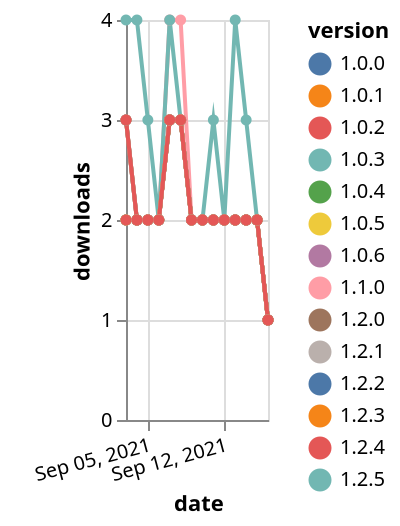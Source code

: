 {"$schema": "https://vega.github.io/schema/vega-lite/v5.json", "description": "A simple bar chart with embedded data.", "data": {"values": [{"date": "2021-09-03", "total": 706, "delta": 2, "version": "1.0.4"}, {"date": "2021-09-04", "total": 708, "delta": 2, "version": "1.0.4"}, {"date": "2021-09-05", "total": 710, "delta": 2, "version": "1.0.4"}, {"date": "2021-09-06", "total": 712, "delta": 2, "version": "1.0.4"}, {"date": "2021-09-07", "total": 715, "delta": 3, "version": "1.0.4"}, {"date": "2021-09-08", "total": 718, "delta": 3, "version": "1.0.4"}, {"date": "2021-09-09", "total": 720, "delta": 2, "version": "1.0.4"}, {"date": "2021-09-10", "total": 722, "delta": 2, "version": "1.0.4"}, {"date": "2021-09-11", "total": 724, "delta": 2, "version": "1.0.4"}, {"date": "2021-09-12", "total": 726, "delta": 2, "version": "1.0.4"}, {"date": "2021-09-13", "total": 728, "delta": 2, "version": "1.0.4"}, {"date": "2021-09-14", "total": 730, "delta": 2, "version": "1.0.4"}, {"date": "2021-09-15", "total": 732, "delta": 2, "version": "1.0.4"}, {"date": "2021-09-16", "total": 733, "delta": 1, "version": "1.0.4"}, {"date": "2021-09-03", "total": 465, "delta": 2, "version": "1.1.0"}, {"date": "2021-09-04", "total": 467, "delta": 2, "version": "1.1.0"}, {"date": "2021-09-05", "total": 469, "delta": 2, "version": "1.1.0"}, {"date": "2021-09-06", "total": 471, "delta": 2, "version": "1.1.0"}, {"date": "2021-09-07", "total": 475, "delta": 4, "version": "1.1.0"}, {"date": "2021-09-08", "total": 479, "delta": 4, "version": "1.1.0"}, {"date": "2021-09-09", "total": 481, "delta": 2, "version": "1.1.0"}, {"date": "2021-09-10", "total": 483, "delta": 2, "version": "1.1.0"}, {"date": "2021-09-11", "total": 485, "delta": 2, "version": "1.1.0"}, {"date": "2021-09-12", "total": 487, "delta": 2, "version": "1.1.0"}, {"date": "2021-09-13", "total": 489, "delta": 2, "version": "1.1.0"}, {"date": "2021-09-14", "total": 491, "delta": 2, "version": "1.1.0"}, {"date": "2021-09-15", "total": 493, "delta": 2, "version": "1.1.0"}, {"date": "2021-09-16", "total": 494, "delta": 1, "version": "1.1.0"}, {"date": "2021-09-03", "total": 1019, "delta": 2, "version": "1.0.1"}, {"date": "2021-09-04", "total": 1021, "delta": 2, "version": "1.0.1"}, {"date": "2021-09-05", "total": 1023, "delta": 2, "version": "1.0.1"}, {"date": "2021-09-06", "total": 1025, "delta": 2, "version": "1.0.1"}, {"date": "2021-09-07", "total": 1028, "delta": 3, "version": "1.0.1"}, {"date": "2021-09-08", "total": 1031, "delta": 3, "version": "1.0.1"}, {"date": "2021-09-09", "total": 1033, "delta": 2, "version": "1.0.1"}, {"date": "2021-09-10", "total": 1035, "delta": 2, "version": "1.0.1"}, {"date": "2021-09-11", "total": 1037, "delta": 2, "version": "1.0.1"}, {"date": "2021-09-12", "total": 1039, "delta": 2, "version": "1.0.1"}, {"date": "2021-09-13", "total": 1041, "delta": 2, "version": "1.0.1"}, {"date": "2021-09-14", "total": 1043, "delta": 2, "version": "1.0.1"}, {"date": "2021-09-15", "total": 1045, "delta": 2, "version": "1.0.1"}, {"date": "2021-09-16", "total": 1046, "delta": 1, "version": "1.0.1"}, {"date": "2021-09-03", "total": 1060, "delta": 2, "version": "1.0.0"}, {"date": "2021-09-04", "total": 1062, "delta": 2, "version": "1.0.0"}, {"date": "2021-09-05", "total": 1064, "delta": 2, "version": "1.0.0"}, {"date": "2021-09-06", "total": 1066, "delta": 2, "version": "1.0.0"}, {"date": "2021-09-07", "total": 1069, "delta": 3, "version": "1.0.0"}, {"date": "2021-09-08", "total": 1072, "delta": 3, "version": "1.0.0"}, {"date": "2021-09-09", "total": 1074, "delta": 2, "version": "1.0.0"}, {"date": "2021-09-10", "total": 1076, "delta": 2, "version": "1.0.0"}, {"date": "2021-09-11", "total": 1078, "delta": 2, "version": "1.0.0"}, {"date": "2021-09-12", "total": 1080, "delta": 2, "version": "1.0.0"}, {"date": "2021-09-13", "total": 1082, "delta": 2, "version": "1.0.0"}, {"date": "2021-09-14", "total": 1084, "delta": 2, "version": "1.0.0"}, {"date": "2021-09-15", "total": 1086, "delta": 2, "version": "1.0.0"}, {"date": "2021-09-16", "total": 1087, "delta": 1, "version": "1.0.0"}, {"date": "2021-09-03", "total": 543, "delta": 2, "version": "1.0.6"}, {"date": "2021-09-04", "total": 545, "delta": 2, "version": "1.0.6"}, {"date": "2021-09-05", "total": 547, "delta": 2, "version": "1.0.6"}, {"date": "2021-09-06", "total": 549, "delta": 2, "version": "1.0.6"}, {"date": "2021-09-07", "total": 552, "delta": 3, "version": "1.0.6"}, {"date": "2021-09-08", "total": 555, "delta": 3, "version": "1.0.6"}, {"date": "2021-09-09", "total": 557, "delta": 2, "version": "1.0.6"}, {"date": "2021-09-10", "total": 559, "delta": 2, "version": "1.0.6"}, {"date": "2021-09-11", "total": 561, "delta": 2, "version": "1.0.6"}, {"date": "2021-09-12", "total": 563, "delta": 2, "version": "1.0.6"}, {"date": "2021-09-13", "total": 565, "delta": 2, "version": "1.0.6"}, {"date": "2021-09-14", "total": 567, "delta": 2, "version": "1.0.6"}, {"date": "2021-09-15", "total": 569, "delta": 2, "version": "1.0.6"}, {"date": "2021-09-16", "total": 570, "delta": 1, "version": "1.0.6"}, {"date": "2021-09-03", "total": 223, "delta": 3, "version": "1.2.2"}, {"date": "2021-09-04", "total": 225, "delta": 2, "version": "1.2.2"}, {"date": "2021-09-05", "total": 227, "delta": 2, "version": "1.2.2"}, {"date": "2021-09-06", "total": 229, "delta": 2, "version": "1.2.2"}, {"date": "2021-09-07", "total": 232, "delta": 3, "version": "1.2.2"}, {"date": "2021-09-08", "total": 235, "delta": 3, "version": "1.2.2"}, {"date": "2021-09-09", "total": 237, "delta": 2, "version": "1.2.2"}, {"date": "2021-09-10", "total": 239, "delta": 2, "version": "1.2.2"}, {"date": "2021-09-11", "total": 241, "delta": 2, "version": "1.2.2"}, {"date": "2021-09-12", "total": 243, "delta": 2, "version": "1.2.2"}, {"date": "2021-09-13", "total": 245, "delta": 2, "version": "1.2.2"}, {"date": "2021-09-14", "total": 247, "delta": 2, "version": "1.2.2"}, {"date": "2021-09-15", "total": 249, "delta": 2, "version": "1.2.2"}, {"date": "2021-09-16", "total": 250, "delta": 1, "version": "1.2.2"}, {"date": "2021-09-03", "total": 142, "delta": 4, "version": "1.2.5"}, {"date": "2021-09-04", "total": 146, "delta": 4, "version": "1.2.5"}, {"date": "2021-09-05", "total": 149, "delta": 3, "version": "1.2.5"}, {"date": "2021-09-06", "total": 151, "delta": 2, "version": "1.2.5"}, {"date": "2021-09-07", "total": 155, "delta": 4, "version": "1.2.5"}, {"date": "2021-09-08", "total": 158, "delta": 3, "version": "1.2.5"}, {"date": "2021-09-09", "total": 160, "delta": 2, "version": "1.2.5"}, {"date": "2021-09-10", "total": 162, "delta": 2, "version": "1.2.5"}, {"date": "2021-09-11", "total": 165, "delta": 3, "version": "1.2.5"}, {"date": "2021-09-12", "total": 167, "delta": 2, "version": "1.2.5"}, {"date": "2021-09-13", "total": 171, "delta": 4, "version": "1.2.5"}, {"date": "2021-09-14", "total": 174, "delta": 3, "version": "1.2.5"}, {"date": "2021-09-15", "total": 176, "delta": 2, "version": "1.2.5"}, {"date": "2021-09-16", "total": 177, "delta": 1, "version": "1.2.5"}, {"date": "2021-09-03", "total": 972, "delta": 2, "version": "1.0.3"}, {"date": "2021-09-04", "total": 974, "delta": 2, "version": "1.0.3"}, {"date": "2021-09-05", "total": 976, "delta": 2, "version": "1.0.3"}, {"date": "2021-09-06", "total": 978, "delta": 2, "version": "1.0.3"}, {"date": "2021-09-07", "total": 981, "delta": 3, "version": "1.0.3"}, {"date": "2021-09-08", "total": 984, "delta": 3, "version": "1.0.3"}, {"date": "2021-09-09", "total": 986, "delta": 2, "version": "1.0.3"}, {"date": "2021-09-10", "total": 988, "delta": 2, "version": "1.0.3"}, {"date": "2021-09-11", "total": 990, "delta": 2, "version": "1.0.3"}, {"date": "2021-09-12", "total": 992, "delta": 2, "version": "1.0.3"}, {"date": "2021-09-13", "total": 994, "delta": 2, "version": "1.0.3"}, {"date": "2021-09-14", "total": 996, "delta": 2, "version": "1.0.3"}, {"date": "2021-09-15", "total": 998, "delta": 2, "version": "1.0.3"}, {"date": "2021-09-16", "total": 999, "delta": 1, "version": "1.0.3"}, {"date": "2021-09-03", "total": 224, "delta": 3, "version": "1.2.3"}, {"date": "2021-09-04", "total": 226, "delta": 2, "version": "1.2.3"}, {"date": "2021-09-05", "total": 228, "delta": 2, "version": "1.2.3"}, {"date": "2021-09-06", "total": 230, "delta": 2, "version": "1.2.3"}, {"date": "2021-09-07", "total": 233, "delta": 3, "version": "1.2.3"}, {"date": "2021-09-08", "total": 236, "delta": 3, "version": "1.2.3"}, {"date": "2021-09-09", "total": 238, "delta": 2, "version": "1.2.3"}, {"date": "2021-09-10", "total": 240, "delta": 2, "version": "1.2.3"}, {"date": "2021-09-11", "total": 242, "delta": 2, "version": "1.2.3"}, {"date": "2021-09-12", "total": 244, "delta": 2, "version": "1.2.3"}, {"date": "2021-09-13", "total": 246, "delta": 2, "version": "1.2.3"}, {"date": "2021-09-14", "total": 248, "delta": 2, "version": "1.2.3"}, {"date": "2021-09-15", "total": 250, "delta": 2, "version": "1.2.3"}, {"date": "2021-09-16", "total": 251, "delta": 1, "version": "1.2.3"}, {"date": "2021-09-03", "total": 253, "delta": 3, "version": "1.2.0"}, {"date": "2021-09-04", "total": 255, "delta": 2, "version": "1.2.0"}, {"date": "2021-09-05", "total": 257, "delta": 2, "version": "1.2.0"}, {"date": "2021-09-06", "total": 259, "delta": 2, "version": "1.2.0"}, {"date": "2021-09-07", "total": 262, "delta": 3, "version": "1.2.0"}, {"date": "2021-09-08", "total": 265, "delta": 3, "version": "1.2.0"}, {"date": "2021-09-09", "total": 267, "delta": 2, "version": "1.2.0"}, {"date": "2021-09-10", "total": 269, "delta": 2, "version": "1.2.0"}, {"date": "2021-09-11", "total": 271, "delta": 2, "version": "1.2.0"}, {"date": "2021-09-12", "total": 273, "delta": 2, "version": "1.2.0"}, {"date": "2021-09-13", "total": 275, "delta": 2, "version": "1.2.0"}, {"date": "2021-09-14", "total": 277, "delta": 2, "version": "1.2.0"}, {"date": "2021-09-15", "total": 279, "delta": 2, "version": "1.2.0"}, {"date": "2021-09-16", "total": 280, "delta": 1, "version": "1.2.0"}, {"date": "2021-09-03", "total": 678, "delta": 2, "version": "1.0.5"}, {"date": "2021-09-04", "total": 680, "delta": 2, "version": "1.0.5"}, {"date": "2021-09-05", "total": 682, "delta": 2, "version": "1.0.5"}, {"date": "2021-09-06", "total": 684, "delta": 2, "version": "1.0.5"}, {"date": "2021-09-07", "total": 687, "delta": 3, "version": "1.0.5"}, {"date": "2021-09-08", "total": 690, "delta": 3, "version": "1.0.5"}, {"date": "2021-09-09", "total": 692, "delta": 2, "version": "1.0.5"}, {"date": "2021-09-10", "total": 694, "delta": 2, "version": "1.0.5"}, {"date": "2021-09-11", "total": 696, "delta": 2, "version": "1.0.5"}, {"date": "2021-09-12", "total": 698, "delta": 2, "version": "1.0.5"}, {"date": "2021-09-13", "total": 700, "delta": 2, "version": "1.0.5"}, {"date": "2021-09-14", "total": 702, "delta": 2, "version": "1.0.5"}, {"date": "2021-09-15", "total": 704, "delta": 2, "version": "1.0.5"}, {"date": "2021-09-16", "total": 705, "delta": 1, "version": "1.0.5"}, {"date": "2021-09-03", "total": 992, "delta": 2, "version": "1.0.2"}, {"date": "2021-09-04", "total": 994, "delta": 2, "version": "1.0.2"}, {"date": "2021-09-05", "total": 996, "delta": 2, "version": "1.0.2"}, {"date": "2021-09-06", "total": 998, "delta": 2, "version": "1.0.2"}, {"date": "2021-09-07", "total": 1001, "delta": 3, "version": "1.0.2"}, {"date": "2021-09-08", "total": 1004, "delta": 3, "version": "1.0.2"}, {"date": "2021-09-09", "total": 1006, "delta": 2, "version": "1.0.2"}, {"date": "2021-09-10", "total": 1008, "delta": 2, "version": "1.0.2"}, {"date": "2021-09-11", "total": 1010, "delta": 2, "version": "1.0.2"}, {"date": "2021-09-12", "total": 1012, "delta": 2, "version": "1.0.2"}, {"date": "2021-09-13", "total": 1014, "delta": 2, "version": "1.0.2"}, {"date": "2021-09-14", "total": 1016, "delta": 2, "version": "1.0.2"}, {"date": "2021-09-15", "total": 1018, "delta": 2, "version": "1.0.2"}, {"date": "2021-09-16", "total": 1019, "delta": 1, "version": "1.0.2"}, {"date": "2021-09-03", "total": 253, "delta": 3, "version": "1.2.1"}, {"date": "2021-09-04", "total": 255, "delta": 2, "version": "1.2.1"}, {"date": "2021-09-05", "total": 257, "delta": 2, "version": "1.2.1"}, {"date": "2021-09-06", "total": 259, "delta": 2, "version": "1.2.1"}, {"date": "2021-09-07", "total": 262, "delta": 3, "version": "1.2.1"}, {"date": "2021-09-08", "total": 265, "delta": 3, "version": "1.2.1"}, {"date": "2021-09-09", "total": 267, "delta": 2, "version": "1.2.1"}, {"date": "2021-09-10", "total": 269, "delta": 2, "version": "1.2.1"}, {"date": "2021-09-11", "total": 271, "delta": 2, "version": "1.2.1"}, {"date": "2021-09-12", "total": 273, "delta": 2, "version": "1.2.1"}, {"date": "2021-09-13", "total": 275, "delta": 2, "version": "1.2.1"}, {"date": "2021-09-14", "total": 277, "delta": 2, "version": "1.2.1"}, {"date": "2021-09-15", "total": 279, "delta": 2, "version": "1.2.1"}, {"date": "2021-09-16", "total": 280, "delta": 1, "version": "1.2.1"}, {"date": "2021-09-03", "total": 228, "delta": 3, "version": "1.2.4"}, {"date": "2021-09-04", "total": 230, "delta": 2, "version": "1.2.4"}, {"date": "2021-09-05", "total": 232, "delta": 2, "version": "1.2.4"}, {"date": "2021-09-06", "total": 234, "delta": 2, "version": "1.2.4"}, {"date": "2021-09-07", "total": 237, "delta": 3, "version": "1.2.4"}, {"date": "2021-09-08", "total": 240, "delta": 3, "version": "1.2.4"}, {"date": "2021-09-09", "total": 242, "delta": 2, "version": "1.2.4"}, {"date": "2021-09-10", "total": 244, "delta": 2, "version": "1.2.4"}, {"date": "2021-09-11", "total": 246, "delta": 2, "version": "1.2.4"}, {"date": "2021-09-12", "total": 248, "delta": 2, "version": "1.2.4"}, {"date": "2021-09-13", "total": 250, "delta": 2, "version": "1.2.4"}, {"date": "2021-09-14", "total": 252, "delta": 2, "version": "1.2.4"}, {"date": "2021-09-15", "total": 254, "delta": 2, "version": "1.2.4"}, {"date": "2021-09-16", "total": 255, "delta": 1, "version": "1.2.4"}]}, "width": "container", "mark": {"type": "line", "point": {"filled": true}}, "encoding": {"x": {"field": "date", "type": "temporal", "timeUnit": "yearmonthdate", "title": "date", "axis": {"labelAngle": -15}}, "y": {"field": "delta", "type": "quantitative", "title": "downloads"}, "color": {"field": "version", "type": "nominal"}, "tooltip": {"field": "delta"}}}